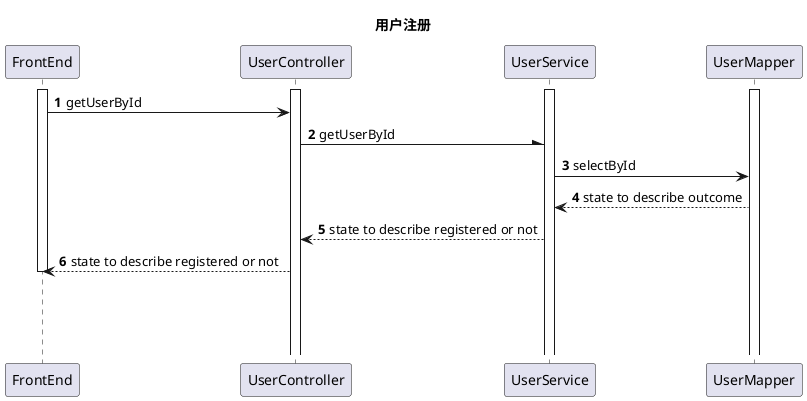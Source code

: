 @startuml
'https://plantuml.com/sequence-diagram

autonumber
title 用户注册

activate FrontEnd
activate UserController
activate UserService
activate UserMapper

FrontEnd -> UserController: getUserById
UserController -\ UserService:getUserById
UserService->UserMapper:selectById
UserMapper-->UserService:state to describe outcome
UserService-->UserController:state to describe registered or not
UserController-->FrontEnd:state to describe registered or not
|||
|||
|||

deactivate FrontEnd
@enduml